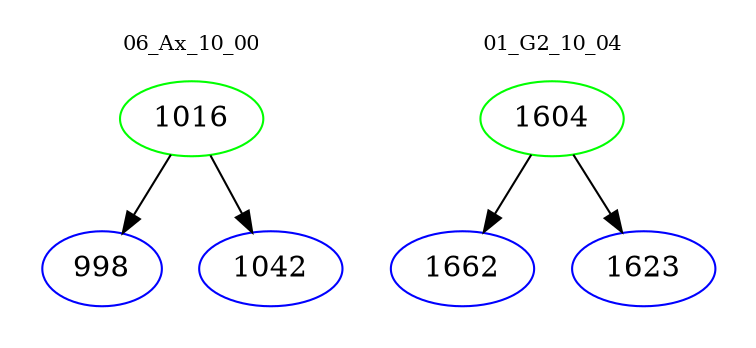 digraph{
subgraph cluster_0 {
color = white
label = "06_Ax_10_00";
fontsize=10;
T0_1016 [label="1016", color="green"]
T0_1016 -> T0_998 [color="black"]
T0_998 [label="998", color="blue"]
T0_1016 -> T0_1042 [color="black"]
T0_1042 [label="1042", color="blue"]
}
subgraph cluster_1 {
color = white
label = "01_G2_10_04";
fontsize=10;
T1_1604 [label="1604", color="green"]
T1_1604 -> T1_1662 [color="black"]
T1_1662 [label="1662", color="blue"]
T1_1604 -> T1_1623 [color="black"]
T1_1623 [label="1623", color="blue"]
}
}

